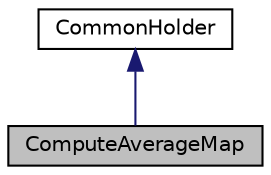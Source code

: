 digraph "ComputeAverageMap"
{
 // LATEX_PDF_SIZE
  edge [fontname="Helvetica",fontsize="10",labelfontname="Helvetica",labelfontsize="10"];
  node [fontname="Helvetica",fontsize="10",shape=record];
  Node0 [label="ComputeAverageMap",height=0.2,width=0.4,color="black", fillcolor="grey75", style="filled", fontcolor="black",tooltip="Computes the average of a series of images and writes the output."];
  Node1 -> Node0 [dir="back",color="midnightblue",fontsize="10",style="solid",fontname="Helvetica"];
  Node1 [label="CommonHolder",height=0.2,width=0.4,color="black", fillcolor="white", style="filled",URL="$classcbica_1_1CommonHolder.html",tooltip="Common data container for all statistical computations of images."];
}
